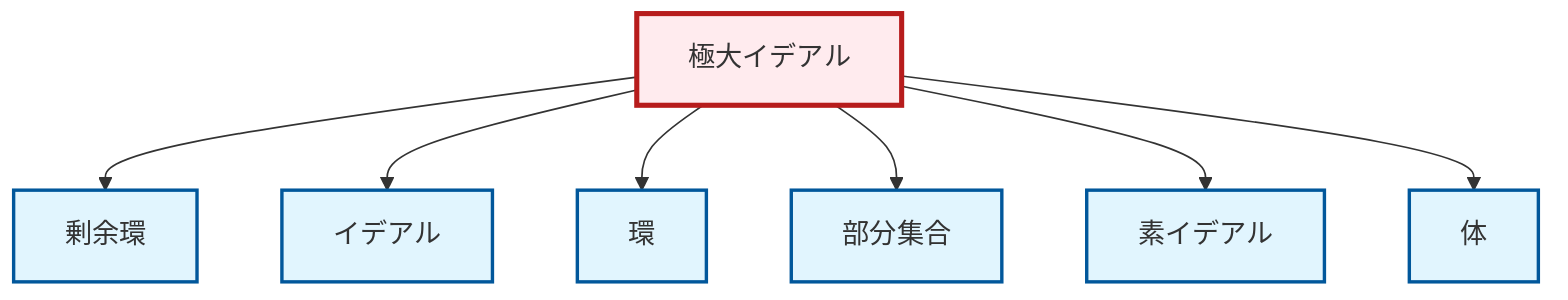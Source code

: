 graph TD
    classDef definition fill:#e1f5fe,stroke:#01579b,stroke-width:2px
    classDef theorem fill:#f3e5f5,stroke:#4a148c,stroke-width:2px
    classDef axiom fill:#fff3e0,stroke:#e65100,stroke-width:2px
    classDef example fill:#e8f5e9,stroke:#1b5e20,stroke-width:2px
    classDef current fill:#ffebee,stroke:#b71c1c,stroke-width:3px
    def-subset["部分集合"]:::definition
    def-ring["環"]:::definition
    def-field["体"]:::definition
    def-maximal-ideal["極大イデアル"]:::definition
    def-ideal["イデアル"]:::definition
    def-quotient-ring["剰余環"]:::definition
    def-prime-ideal["素イデアル"]:::definition
    def-maximal-ideal --> def-quotient-ring
    def-maximal-ideal --> def-ideal
    def-maximal-ideal --> def-ring
    def-maximal-ideal --> def-subset
    def-maximal-ideal --> def-prime-ideal
    def-maximal-ideal --> def-field
    class def-maximal-ideal current